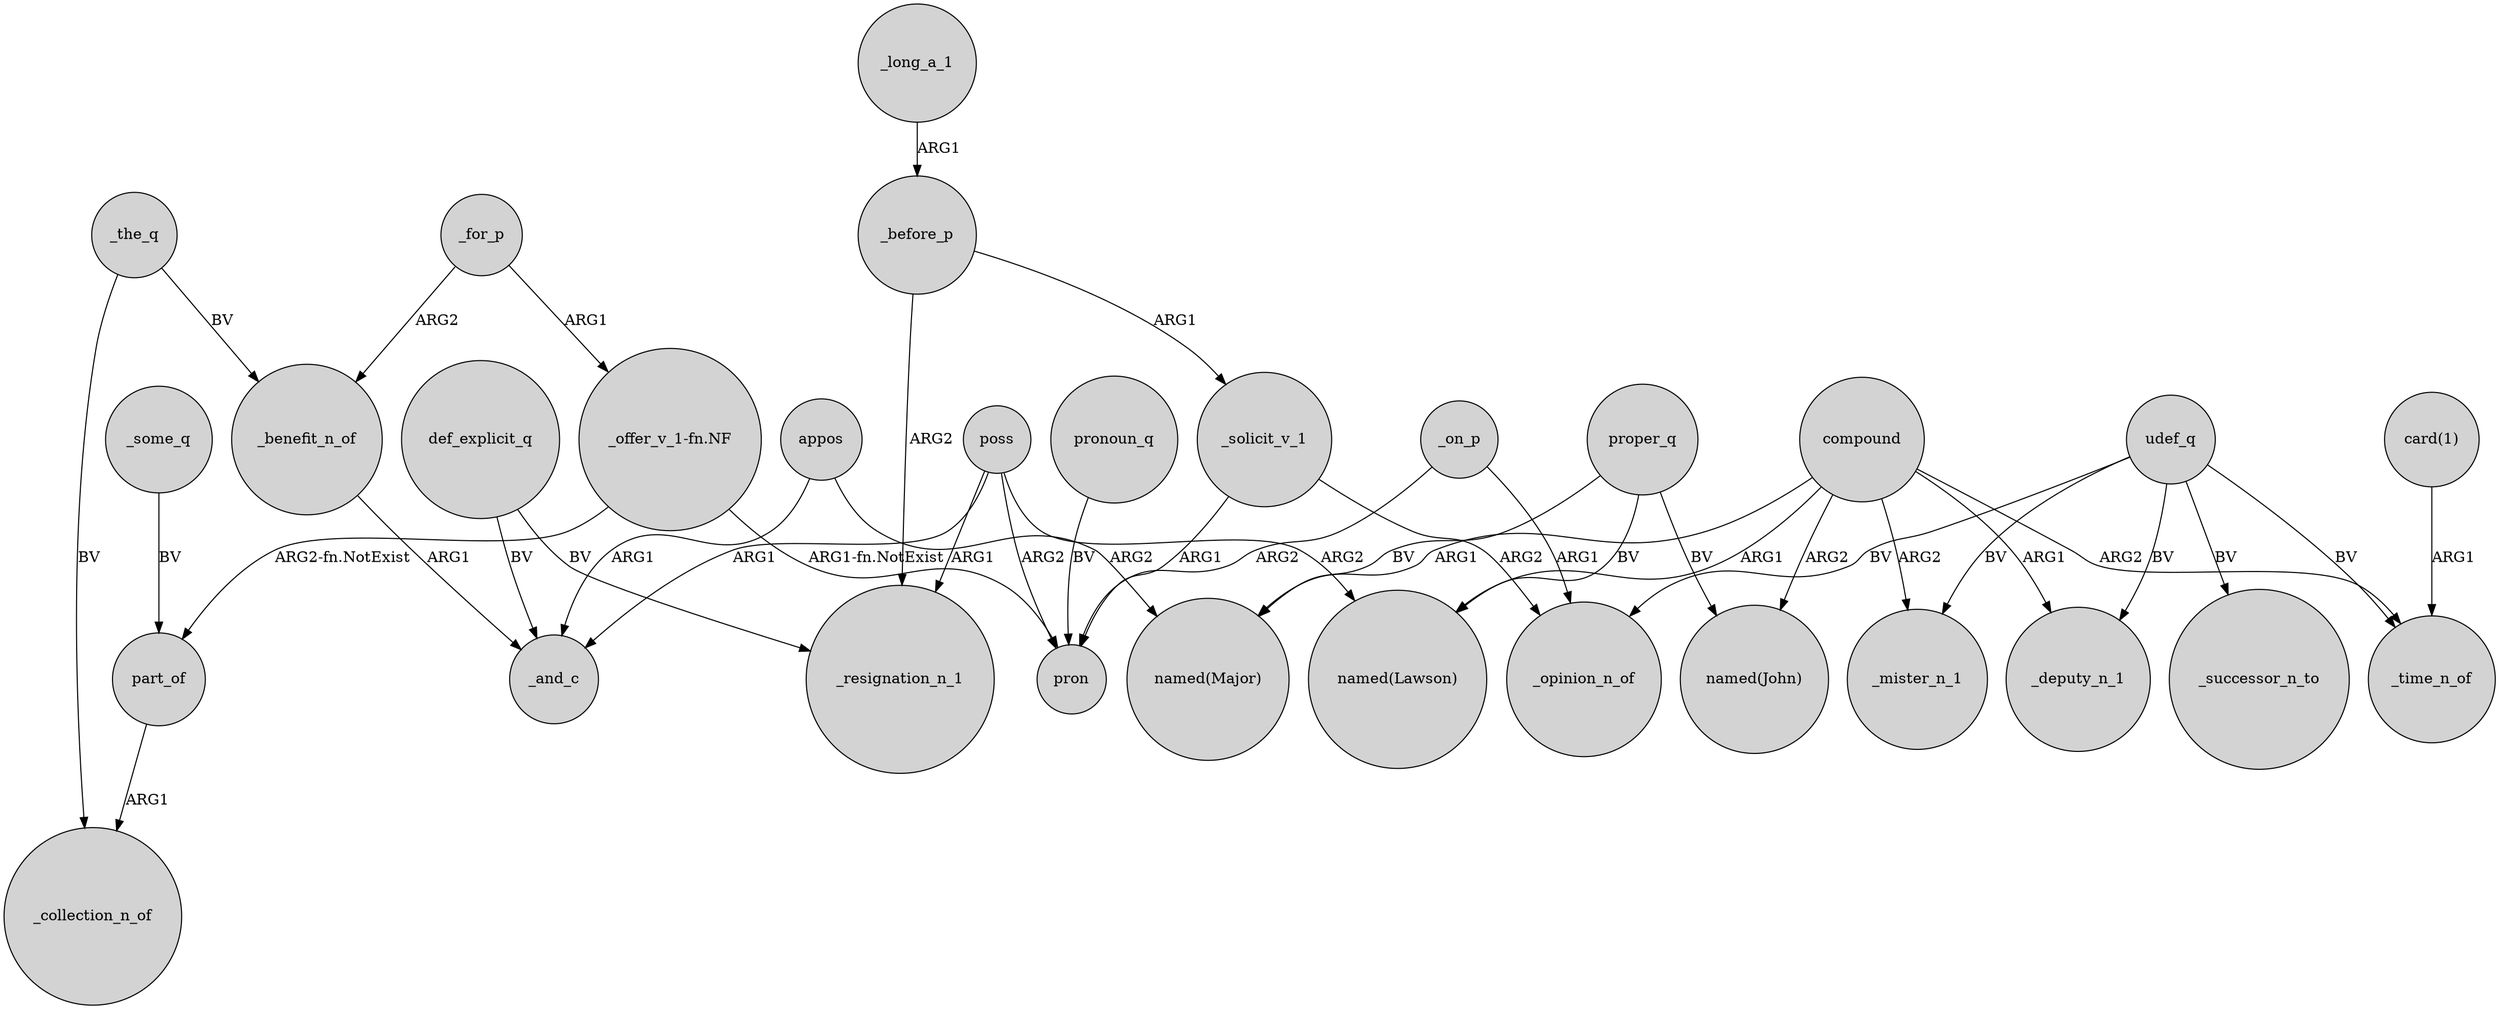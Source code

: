 digraph {
	node [shape=circle style=filled]
	_the_q -> _benefit_n_of [label=BV]
	compound -> "named(John)" [label=ARG2]
	udef_q -> _opinion_n_of [label=BV]
	poss -> pron [label=ARG2]
	poss -> _and_c [label=ARG1]
	def_explicit_q -> _resignation_n_1 [label=BV]
	appos -> _and_c [label=ARG1]
	poss -> "named(Lawson)" [label=ARG2]
	def_explicit_q -> _and_c [label=BV]
	compound -> _mister_n_1 [label=ARG2]
	proper_q -> "named(Major)" [label=BV]
	udef_q -> _mister_n_1 [label=BV]
	"card(1)" -> _time_n_of [label=ARG1]
	"_offer_v_1-fn.NF" -> pron [label="ARG1-fn.NotExist"]
	_before_p -> _resignation_n_1 [label=ARG2]
	_for_p -> "_offer_v_1-fn.NF" [label=ARG1]
	_long_a_1 -> _before_p [label=ARG1]
	_on_p -> pron [label=ARG2]
	_solicit_v_1 -> pron [label=ARG1]
	_before_p -> _solicit_v_1 [label=ARG1]
	_some_q -> part_of [label=BV]
	"_offer_v_1-fn.NF" -> part_of [label="ARG2-fn.NotExist"]
	pronoun_q -> pron [label=BV]
	_solicit_v_1 -> _opinion_n_of [label=ARG2]
	udef_q -> _deputy_n_1 [label=BV]
	udef_q -> _successor_n_to [label=BV]
	part_of -> _collection_n_of [label=ARG1]
	udef_q -> _time_n_of [label=BV]
	compound -> "named(Lawson)" [label=ARG1]
	proper_q -> "named(Lawson)" [label=BV]
	compound -> _time_n_of [label=ARG2]
	_on_p -> _opinion_n_of [label=ARG1]
	_the_q -> _collection_n_of [label=BV]
	appos -> "named(Major)" [label=ARG2]
	compound -> "named(Major)" [label=ARG1]
	_benefit_n_of -> _and_c [label=ARG1]
	proper_q -> "named(John)" [label=BV]
	poss -> _resignation_n_1 [label=ARG1]
	_for_p -> _benefit_n_of [label=ARG2]
	compound -> _deputy_n_1 [label=ARG1]
}
